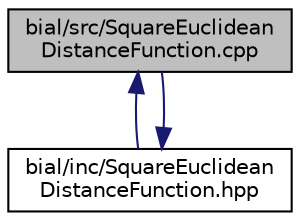 digraph "bial/src/SquareEuclideanDistanceFunction.cpp"
{
  edge [fontname="Helvetica",fontsize="10",labelfontname="Helvetica",labelfontsize="10"];
  node [fontname="Helvetica",fontsize="10",shape=record];
  Node1 [label="bial/src/SquareEuclidean\lDistanceFunction.cpp",height=0.2,width=0.4,color="black", fillcolor="grey75", style="filled", fontcolor="black"];
  Node1 -> Node2 [dir="back",color="midnightblue",fontsize="10",style="solid",fontname="Helvetica"];
  Node2 [label="bial/inc/SquareEuclidean\lDistanceFunction.hpp",height=0.2,width=0.4,color="black", fillcolor="white", style="filled",URL="$_square_euclidean_distance_function_8hpp.html"];
  Node2 -> Node1 [dir="back",color="midnightblue",fontsize="10",style="solid",fontname="Helvetica"];
}
